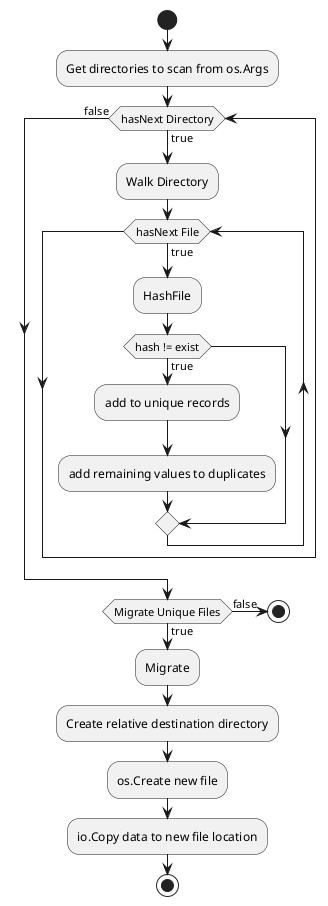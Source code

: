 @startuml

start
:Get directories to scan from os.Args;
while (hasNext Directory) is (true)
    :Walk Directory;
    while (hasNext File) is (true)
        :HashFile;
        if (hash != exist) then (true)
            :add to unique records;
            :add remaining values to duplicates;
        endif
    endwhile
endwhile (false)
if (Migrate Unique Files) then (true)
    :Migrate;
    :Create relative destination directory;
    :os.Create new file;
    :io.Copy data to new file location;
    stop
else (false)
    stop
@enduml
